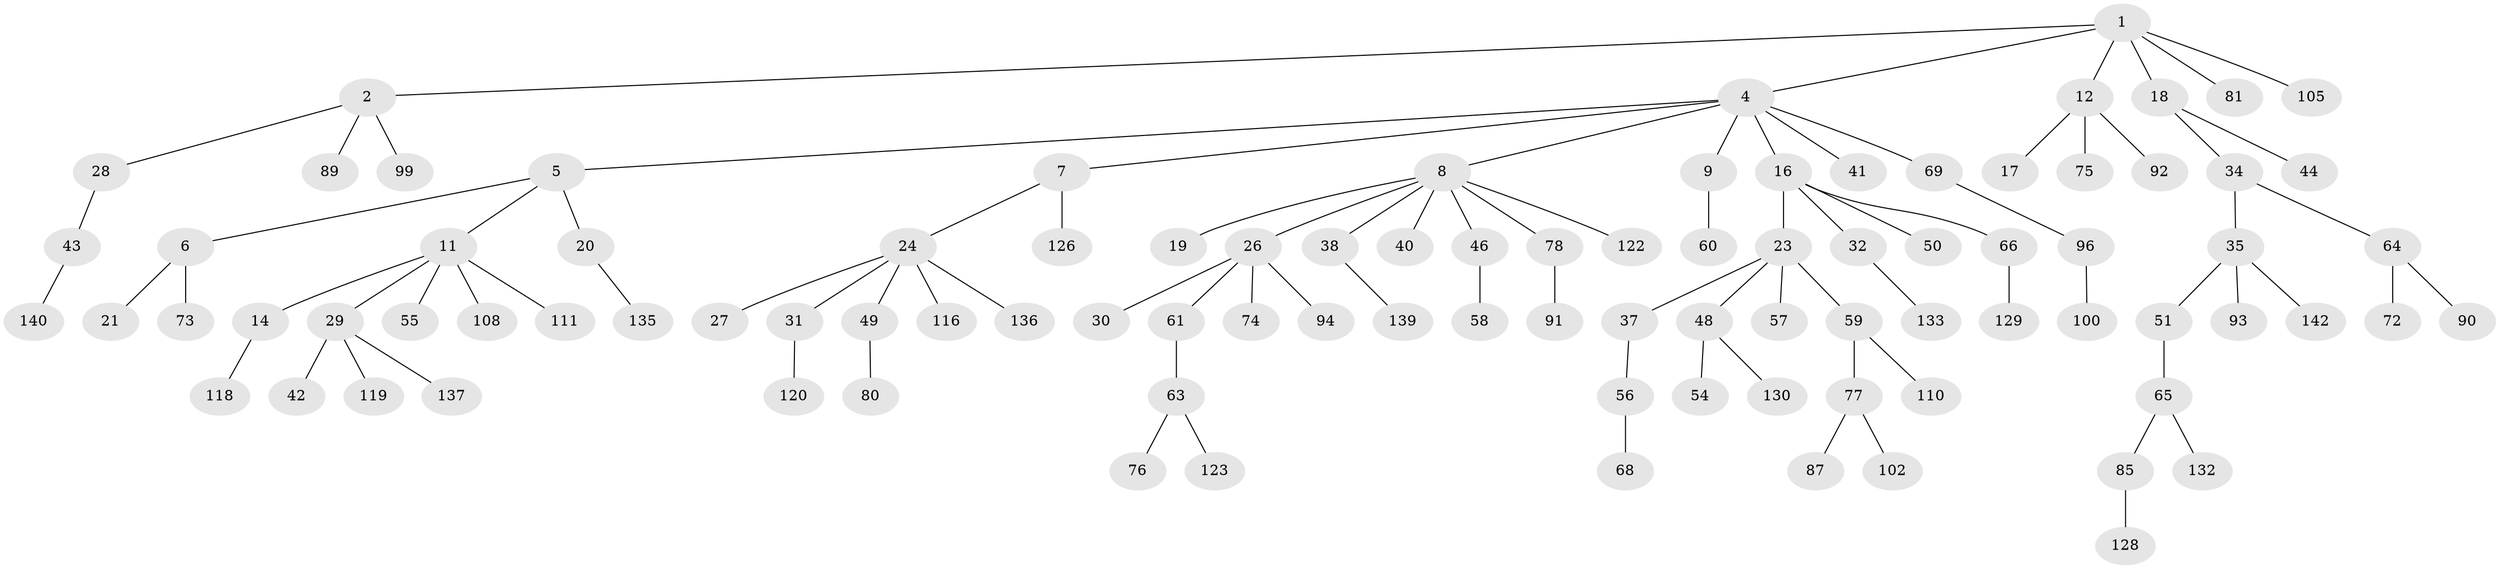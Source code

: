 // original degree distribution, {5: 0.027777777777777776, 4: 0.06944444444444445, 2: 0.2847222222222222, 7: 0.020833333333333332, 3: 0.1111111111111111, 6: 0.006944444444444444, 1: 0.4791666666666667}
// Generated by graph-tools (version 1.1) at 2025/11/02/27/25 16:11:28]
// undirected, 97 vertices, 96 edges
graph export_dot {
graph [start="1"]
  node [color=gray90,style=filled];
  1 [super="+10"];
  2 [super="+3"];
  4 [super="+13"];
  5 [super="+103"];
  6 [super="+131"];
  7;
  8 [super="+22"];
  9;
  11 [super="+86"];
  12 [super="+15"];
  14 [super="+71"];
  16 [super="+25"];
  17;
  18 [super="+33"];
  19 [super="+47"];
  20 [super="+70"];
  21;
  23 [super="+36"];
  24 [super="+52"];
  26 [super="+39"];
  27 [super="+97"];
  28;
  29;
  30;
  31 [super="+115"];
  32 [super="+101"];
  34 [super="+45"];
  35 [super="+67"];
  37;
  38 [super="+134"];
  40;
  41;
  42;
  43 [super="+83"];
  44;
  46 [super="+53"];
  48 [super="+125"];
  49 [super="+124"];
  50 [super="+109"];
  51 [super="+107"];
  54;
  55 [super="+138"];
  56;
  57 [super="+62"];
  58 [super="+79"];
  59 [super="+106"];
  60;
  61;
  63 [super="+114"];
  64 [super="+88"];
  65 [super="+112"];
  66 [super="+104"];
  68;
  69;
  72 [super="+141"];
  73;
  74 [super="+84"];
  75 [super="+144"];
  76 [super="+82"];
  77;
  78 [super="+113"];
  80;
  81;
  85;
  87;
  89;
  90 [super="+95"];
  91;
  92;
  93;
  94 [super="+117"];
  96 [super="+98"];
  99;
  100;
  102;
  105;
  108;
  110 [super="+127"];
  111;
  116;
  118;
  119;
  120 [super="+121"];
  122;
  123;
  126;
  128;
  129;
  130;
  132;
  133;
  135;
  136;
  137 [super="+143"];
  139;
  140;
  142;
  1 -- 2;
  1 -- 4;
  1 -- 81;
  1 -- 105;
  1 -- 18;
  1 -- 12;
  2 -- 28;
  2 -- 99;
  2 -- 89;
  4 -- 5;
  4 -- 7;
  4 -- 8;
  4 -- 9;
  4 -- 16;
  4 -- 41;
  4 -- 69;
  5 -- 6;
  5 -- 11;
  5 -- 20;
  6 -- 21;
  6 -- 73;
  7 -- 24;
  7 -- 126;
  8 -- 19;
  8 -- 26;
  8 -- 38;
  8 -- 46;
  8 -- 122;
  8 -- 40;
  8 -- 78;
  9 -- 60;
  11 -- 14;
  11 -- 29;
  11 -- 55;
  11 -- 108;
  11 -- 111;
  12 -- 17;
  12 -- 75;
  12 -- 92;
  14 -- 118;
  16 -- 23;
  16 -- 32;
  16 -- 50;
  16 -- 66;
  18 -- 34;
  18 -- 44;
  20 -- 135;
  23 -- 48;
  23 -- 57;
  23 -- 59;
  23 -- 37;
  24 -- 27;
  24 -- 31;
  24 -- 49;
  24 -- 116;
  24 -- 136;
  26 -- 30;
  26 -- 61;
  26 -- 94;
  26 -- 74;
  28 -- 43;
  29 -- 42;
  29 -- 119;
  29 -- 137;
  31 -- 120;
  32 -- 133;
  34 -- 35;
  34 -- 64;
  35 -- 51;
  35 -- 93;
  35 -- 142;
  37 -- 56;
  38 -- 139;
  43 -- 140;
  46 -- 58;
  48 -- 54;
  48 -- 130;
  49 -- 80;
  51 -- 65;
  56 -- 68;
  59 -- 77;
  59 -- 110;
  61 -- 63;
  63 -- 76;
  63 -- 123;
  64 -- 72;
  64 -- 90;
  65 -- 85;
  65 -- 132;
  66 -- 129;
  69 -- 96;
  77 -- 87;
  77 -- 102;
  78 -- 91;
  85 -- 128;
  96 -- 100;
}
